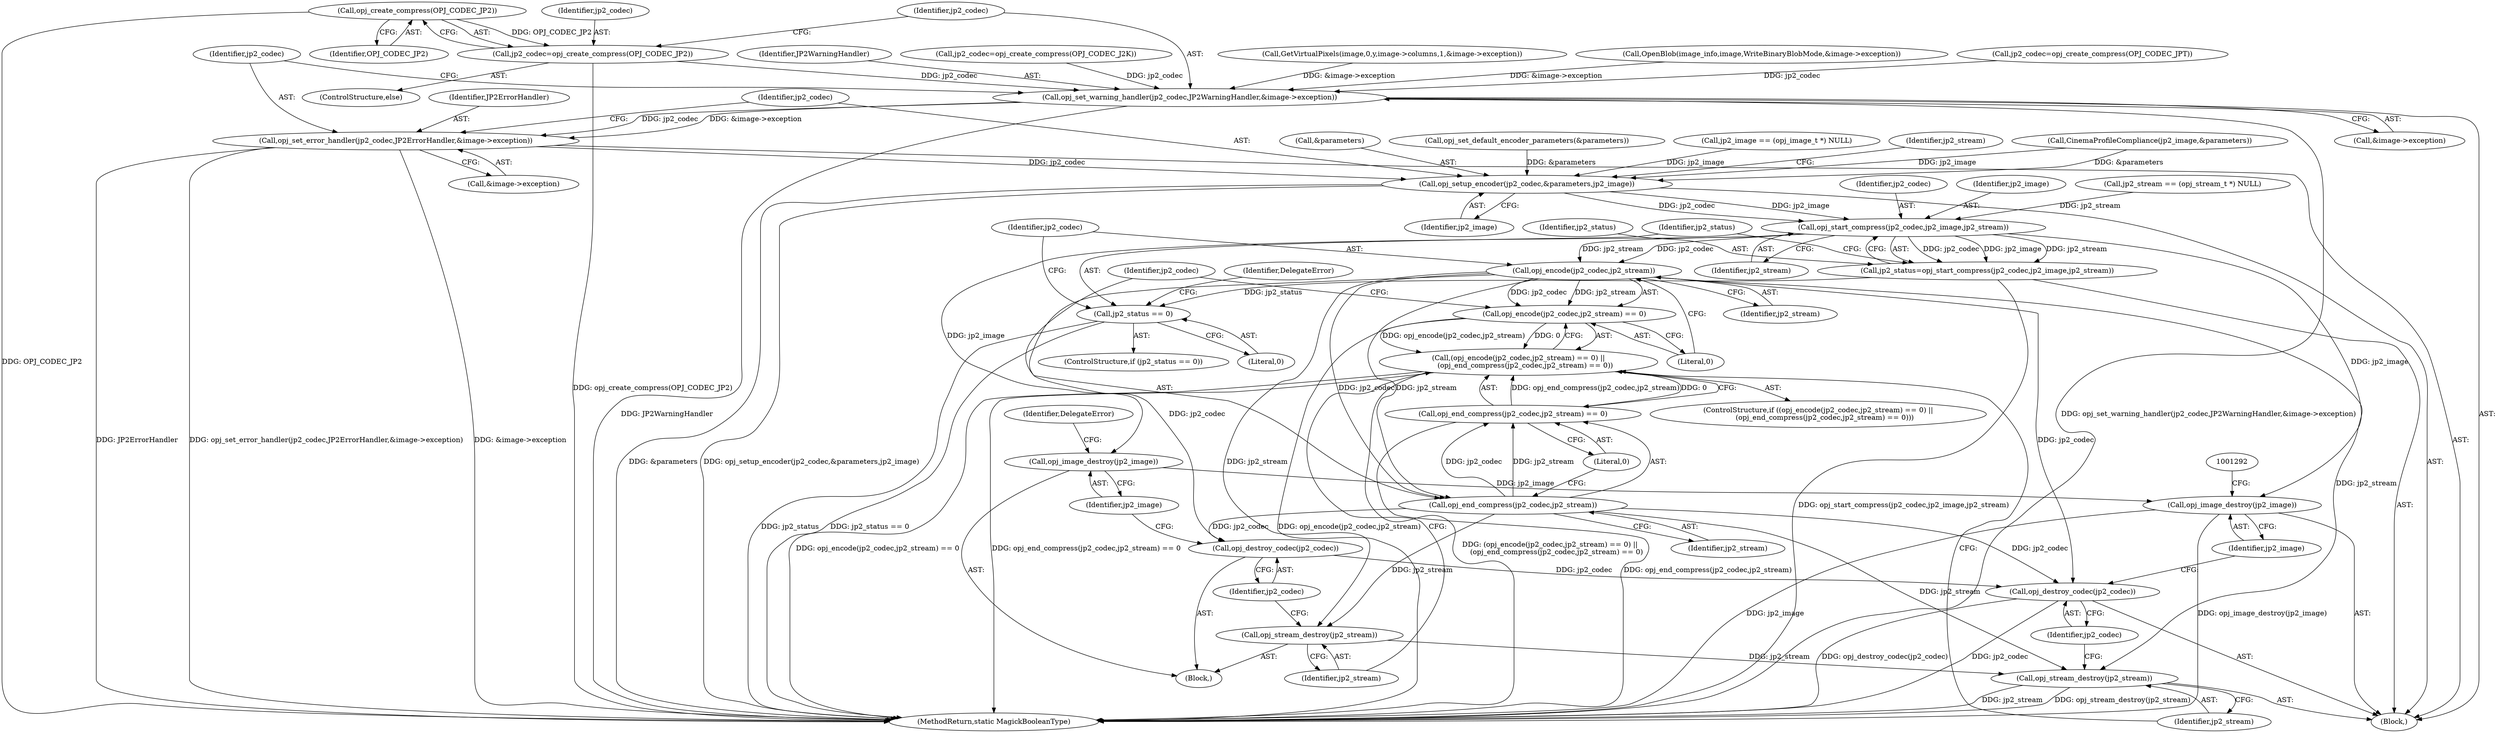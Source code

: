 digraph "0_ImageMagick_3d5ac8c20846871f1eb3068b65f93da7cd33bfd0_0@API" {
"1001199" [label="(Call,opj_create_compress(OPJ_CODEC_JP2))"];
"1001197" [label="(Call,jp2_codec=opj_create_compress(OPJ_CODEC_JP2))"];
"1001201" [label="(Call,opj_set_warning_handler(jp2_codec,JP2WarningHandler,&image->exception))"];
"1001208" [label="(Call,opj_set_error_handler(jp2_codec,JP2ErrorHandler,&image->exception))"];
"1001215" [label="(Call,opj_setup_encoder(jp2_codec,&parameters,jp2_image))"];
"1001252" [label="(Call,opj_start_compress(jp2_codec,jp2_image,jp2_stream))"];
"1001250" [label="(Call,jp2_status=opj_start_compress(jp2_codec,jp2_image,jp2_stream))"];
"1001257" [label="(Call,jp2_status == 0)"];
"1001266" [label="(Call,opj_encode(jp2_codec,jp2_stream))"];
"1001265" [label="(Call,opj_encode(jp2_codec,jp2_stream) == 0)"];
"1001264" [label="(Call,(opj_encode(jp2_codec,jp2_stream) == 0) ||\n      (opj_end_compress(jp2_codec,jp2_stream) == 0))"];
"1001271" [label="(Call,opj_end_compress(jp2_codec,jp2_stream))"];
"1001270" [label="(Call,opj_end_compress(jp2_codec,jp2_stream) == 0)"];
"1001276" [label="(Call,opj_stream_destroy(jp2_stream))"];
"1001285" [label="(Call,opj_stream_destroy(jp2_stream))"];
"1001278" [label="(Call,opj_destroy_codec(jp2_codec))"];
"1001287" [label="(Call,opj_destroy_codec(jp2_codec))"];
"1001280" [label="(Call,opj_image_destroy(jp2_image))"];
"1001289" [label="(Call,opj_image_destroy(jp2_image))"];
"1001208" [label="(Call,opj_set_error_handler(jp2_codec,JP2ErrorHandler,&image->exception))"];
"1001202" [label="(Identifier,jp2_codec)"];
"1001196" [label="(ControlStructure,else)"];
"1000957" [label="(Call,GetVirtualPixels(image,0,y,image->columns,1,&image->exception))"];
"1001272" [label="(Identifier,jp2_codec)"];
"1000167" [label="(Call,OpenBlob(image_info,image,WriteBinaryBlobMode,&image->exception))"];
"1001263" [label="(ControlStructure,if ((opj_encode(jp2_codec,jp2_stream) == 0) ||\n      (opj_end_compress(jp2_codec,jp2_stream) == 0)))"];
"1001266" [label="(Call,opj_encode(jp2_codec,jp2_stream))"];
"1001216" [label="(Identifier,jp2_codec)"];
"1001281" [label="(Identifier,jp2_image)"];
"1001257" [label="(Call,jp2_status == 0)"];
"1001258" [label="(Identifier,jp2_status)"];
"1001179" [label="(Call,jp2_codec=opj_create_compress(OPJ_CODEC_JPT))"];
"1001215" [label="(Call,opj_setup_encoder(jp2_codec,&parameters,jp2_image))"];
"1001269" [label="(Literal,0)"];
"1001278" [label="(Call,opj_destroy_codec(jp2_codec))"];
"1001267" [label="(Identifier,jp2_codec)"];
"1001280" [label="(Call,opj_image_destroy(jp2_image))"];
"1001265" [label="(Call,opj_encode(jp2_codec,jp2_stream) == 0)"];
"1001253" [label="(Identifier,jp2_codec)"];
"1001209" [label="(Identifier,jp2_codec)"];
"1001286" [label="(Identifier,jp2_stream)"];
"1001290" [label="(Identifier,jp2_image)"];
"1001197" [label="(Call,jp2_codec=opj_create_compress(OPJ_CODEC_JP2))"];
"1001217" [label="(Call,&parameters)"];
"1000181" [label="(Call,opj_set_default_encoder_parameters(&parameters))"];
"1001254" [label="(Identifier,jp2_image)"];
"1001270" [label="(Call,opj_end_compress(jp2_codec,jp2_stream) == 0)"];
"1001297" [label="(MethodReturn,static MagickBooleanType)"];
"1001256" [label="(ControlStructure,if (jp2_status == 0))"];
"1001250" [label="(Call,jp2_status=opj_start_compress(jp2_codec,jp2_image,jp2_stream))"];
"1001259" [label="(Literal,0)"];
"1001276" [label="(Call,opj_stream_destroy(jp2_stream))"];
"1001203" [label="(Identifier,JP2WarningHandler)"];
"1001264" [label="(Call,(opj_encode(jp2_codec,jp2_stream) == 0) ||\n      (opj_end_compress(jp2_codec,jp2_stream) == 0))"];
"1001198" [label="(Identifier,jp2_codec)"];
"1000112" [label="(Block,)"];
"1001255" [label="(Identifier,jp2_stream)"];
"1001289" [label="(Call,opj_image_destroy(jp2_image))"];
"1001192" [label="(Call,jp2_codec=opj_create_compress(OPJ_CODEC_J2K))"];
"1000806" [label="(Call,jp2_image == (opj_image_t *) NULL)"];
"1001268" [label="(Identifier,jp2_stream)"];
"1001221" [label="(Identifier,jp2_stream)"];
"1001275" [label="(Block,)"];
"1001204" [label="(Call,&image->exception)"];
"1001252" [label="(Call,opj_start_compress(jp2_codec,jp2_image,jp2_stream))"];
"1001273" [label="(Identifier,jp2_stream)"];
"1000904" [label="(Call,CinemaProfileCompliance(jp2_image,&parameters))"];
"1001200" [label="(Identifier,OPJ_CODEC_JP2)"];
"1001283" [label="(Identifier,DelegateError)"];
"1001274" [label="(Literal,0)"];
"1001251" [label="(Identifier,jp2_status)"];
"1001261" [label="(Identifier,DelegateError)"];
"1001285" [label="(Call,opj_stream_destroy(jp2_stream))"];
"1001210" [label="(Identifier,JP2ErrorHandler)"];
"1001199" [label="(Call,opj_create_compress(OPJ_CODEC_JP2))"];
"1001279" [label="(Identifier,jp2_codec)"];
"1001288" [label="(Identifier,jp2_codec)"];
"1001201" [label="(Call,opj_set_warning_handler(jp2_codec,JP2WarningHandler,&image->exception))"];
"1001271" [label="(Call,opj_end_compress(jp2_codec,jp2_stream))"];
"1001277" [label="(Identifier,jp2_stream)"];
"1001211" [label="(Call,&image->exception)"];
"1001219" [label="(Identifier,jp2_image)"];
"1001287" [label="(Call,opj_destroy_codec(jp2_codec))"];
"1001242" [label="(Call,jp2_stream == (opj_stream_t *) NULL)"];
"1001199" -> "1001197"  [label="AST: "];
"1001199" -> "1001200"  [label="CFG: "];
"1001200" -> "1001199"  [label="AST: "];
"1001197" -> "1001199"  [label="CFG: "];
"1001199" -> "1001297"  [label="DDG: OPJ_CODEC_JP2"];
"1001199" -> "1001197"  [label="DDG: OPJ_CODEC_JP2"];
"1001197" -> "1001196"  [label="AST: "];
"1001198" -> "1001197"  [label="AST: "];
"1001202" -> "1001197"  [label="CFG: "];
"1001197" -> "1001297"  [label="DDG: opj_create_compress(OPJ_CODEC_JP2)"];
"1001197" -> "1001201"  [label="DDG: jp2_codec"];
"1001201" -> "1000112"  [label="AST: "];
"1001201" -> "1001204"  [label="CFG: "];
"1001202" -> "1001201"  [label="AST: "];
"1001203" -> "1001201"  [label="AST: "];
"1001204" -> "1001201"  [label="AST: "];
"1001209" -> "1001201"  [label="CFG: "];
"1001201" -> "1001297"  [label="DDG: JP2WarningHandler"];
"1001201" -> "1001297"  [label="DDG: opj_set_warning_handler(jp2_codec,JP2WarningHandler,&image->exception)"];
"1001179" -> "1001201"  [label="DDG: jp2_codec"];
"1001192" -> "1001201"  [label="DDG: jp2_codec"];
"1000957" -> "1001201"  [label="DDG: &image->exception"];
"1000167" -> "1001201"  [label="DDG: &image->exception"];
"1001201" -> "1001208"  [label="DDG: jp2_codec"];
"1001201" -> "1001208"  [label="DDG: &image->exception"];
"1001208" -> "1000112"  [label="AST: "];
"1001208" -> "1001211"  [label="CFG: "];
"1001209" -> "1001208"  [label="AST: "];
"1001210" -> "1001208"  [label="AST: "];
"1001211" -> "1001208"  [label="AST: "];
"1001216" -> "1001208"  [label="CFG: "];
"1001208" -> "1001297"  [label="DDG: opj_set_error_handler(jp2_codec,JP2ErrorHandler,&image->exception)"];
"1001208" -> "1001297"  [label="DDG: &image->exception"];
"1001208" -> "1001297"  [label="DDG: JP2ErrorHandler"];
"1001208" -> "1001215"  [label="DDG: jp2_codec"];
"1001215" -> "1000112"  [label="AST: "];
"1001215" -> "1001219"  [label="CFG: "];
"1001216" -> "1001215"  [label="AST: "];
"1001217" -> "1001215"  [label="AST: "];
"1001219" -> "1001215"  [label="AST: "];
"1001221" -> "1001215"  [label="CFG: "];
"1001215" -> "1001297"  [label="DDG: opj_setup_encoder(jp2_codec,&parameters,jp2_image)"];
"1001215" -> "1001297"  [label="DDG: &parameters"];
"1000181" -> "1001215"  [label="DDG: &parameters"];
"1000904" -> "1001215"  [label="DDG: &parameters"];
"1000904" -> "1001215"  [label="DDG: jp2_image"];
"1000806" -> "1001215"  [label="DDG: jp2_image"];
"1001215" -> "1001252"  [label="DDG: jp2_codec"];
"1001215" -> "1001252"  [label="DDG: jp2_image"];
"1001252" -> "1001250"  [label="AST: "];
"1001252" -> "1001255"  [label="CFG: "];
"1001253" -> "1001252"  [label="AST: "];
"1001254" -> "1001252"  [label="AST: "];
"1001255" -> "1001252"  [label="AST: "];
"1001250" -> "1001252"  [label="CFG: "];
"1001252" -> "1001250"  [label="DDG: jp2_codec"];
"1001252" -> "1001250"  [label="DDG: jp2_image"];
"1001252" -> "1001250"  [label="DDG: jp2_stream"];
"1001242" -> "1001252"  [label="DDG: jp2_stream"];
"1001252" -> "1001266"  [label="DDG: jp2_codec"];
"1001252" -> "1001266"  [label="DDG: jp2_stream"];
"1001252" -> "1001280"  [label="DDG: jp2_image"];
"1001252" -> "1001289"  [label="DDG: jp2_image"];
"1001250" -> "1000112"  [label="AST: "];
"1001251" -> "1001250"  [label="AST: "];
"1001258" -> "1001250"  [label="CFG: "];
"1001250" -> "1001297"  [label="DDG: opj_start_compress(jp2_codec,jp2_image,jp2_stream)"];
"1001250" -> "1001257"  [label="DDG: jp2_status"];
"1001257" -> "1001256"  [label="AST: "];
"1001257" -> "1001259"  [label="CFG: "];
"1001258" -> "1001257"  [label="AST: "];
"1001259" -> "1001257"  [label="AST: "];
"1001261" -> "1001257"  [label="CFG: "];
"1001267" -> "1001257"  [label="CFG: "];
"1001257" -> "1001297"  [label="DDG: jp2_status"];
"1001257" -> "1001297"  [label="DDG: jp2_status == 0"];
"1001266" -> "1001265"  [label="AST: "];
"1001266" -> "1001268"  [label="CFG: "];
"1001267" -> "1001266"  [label="AST: "];
"1001268" -> "1001266"  [label="AST: "];
"1001269" -> "1001266"  [label="CFG: "];
"1001266" -> "1001265"  [label="DDG: jp2_codec"];
"1001266" -> "1001265"  [label="DDG: jp2_stream"];
"1001266" -> "1001271"  [label="DDG: jp2_codec"];
"1001266" -> "1001271"  [label="DDG: jp2_stream"];
"1001266" -> "1001276"  [label="DDG: jp2_stream"];
"1001266" -> "1001278"  [label="DDG: jp2_codec"];
"1001266" -> "1001285"  [label="DDG: jp2_stream"];
"1001266" -> "1001287"  [label="DDG: jp2_codec"];
"1001265" -> "1001264"  [label="AST: "];
"1001265" -> "1001269"  [label="CFG: "];
"1001269" -> "1001265"  [label="AST: "];
"1001272" -> "1001265"  [label="CFG: "];
"1001264" -> "1001265"  [label="CFG: "];
"1001265" -> "1001297"  [label="DDG: opj_encode(jp2_codec,jp2_stream)"];
"1001265" -> "1001264"  [label="DDG: opj_encode(jp2_codec,jp2_stream)"];
"1001265" -> "1001264"  [label="DDG: 0"];
"1001264" -> "1001263"  [label="AST: "];
"1001264" -> "1001270"  [label="CFG: "];
"1001270" -> "1001264"  [label="AST: "];
"1001277" -> "1001264"  [label="CFG: "];
"1001286" -> "1001264"  [label="CFG: "];
"1001264" -> "1001297"  [label="DDG: opj_encode(jp2_codec,jp2_stream) == 0"];
"1001264" -> "1001297"  [label="DDG: opj_end_compress(jp2_codec,jp2_stream) == 0"];
"1001264" -> "1001297"  [label="DDG: (opj_encode(jp2_codec,jp2_stream) == 0) ||\n      (opj_end_compress(jp2_codec,jp2_stream) == 0)"];
"1001270" -> "1001264"  [label="DDG: opj_end_compress(jp2_codec,jp2_stream)"];
"1001270" -> "1001264"  [label="DDG: 0"];
"1001271" -> "1001270"  [label="AST: "];
"1001271" -> "1001273"  [label="CFG: "];
"1001272" -> "1001271"  [label="AST: "];
"1001273" -> "1001271"  [label="AST: "];
"1001274" -> "1001271"  [label="CFG: "];
"1001271" -> "1001270"  [label="DDG: jp2_codec"];
"1001271" -> "1001270"  [label="DDG: jp2_stream"];
"1001271" -> "1001276"  [label="DDG: jp2_stream"];
"1001271" -> "1001278"  [label="DDG: jp2_codec"];
"1001271" -> "1001285"  [label="DDG: jp2_stream"];
"1001271" -> "1001287"  [label="DDG: jp2_codec"];
"1001270" -> "1001274"  [label="CFG: "];
"1001274" -> "1001270"  [label="AST: "];
"1001270" -> "1001297"  [label="DDG: opj_end_compress(jp2_codec,jp2_stream)"];
"1001276" -> "1001275"  [label="AST: "];
"1001276" -> "1001277"  [label="CFG: "];
"1001277" -> "1001276"  [label="AST: "];
"1001279" -> "1001276"  [label="CFG: "];
"1001276" -> "1001285"  [label="DDG: jp2_stream"];
"1001285" -> "1000112"  [label="AST: "];
"1001285" -> "1001286"  [label="CFG: "];
"1001286" -> "1001285"  [label="AST: "];
"1001288" -> "1001285"  [label="CFG: "];
"1001285" -> "1001297"  [label="DDG: jp2_stream"];
"1001285" -> "1001297"  [label="DDG: opj_stream_destroy(jp2_stream)"];
"1001278" -> "1001275"  [label="AST: "];
"1001278" -> "1001279"  [label="CFG: "];
"1001279" -> "1001278"  [label="AST: "];
"1001281" -> "1001278"  [label="CFG: "];
"1001278" -> "1001287"  [label="DDG: jp2_codec"];
"1001287" -> "1000112"  [label="AST: "];
"1001287" -> "1001288"  [label="CFG: "];
"1001288" -> "1001287"  [label="AST: "];
"1001290" -> "1001287"  [label="CFG: "];
"1001287" -> "1001297"  [label="DDG: jp2_codec"];
"1001287" -> "1001297"  [label="DDG: opj_destroy_codec(jp2_codec)"];
"1001280" -> "1001275"  [label="AST: "];
"1001280" -> "1001281"  [label="CFG: "];
"1001281" -> "1001280"  [label="AST: "];
"1001283" -> "1001280"  [label="CFG: "];
"1001280" -> "1001289"  [label="DDG: jp2_image"];
"1001289" -> "1000112"  [label="AST: "];
"1001289" -> "1001290"  [label="CFG: "];
"1001290" -> "1001289"  [label="AST: "];
"1001292" -> "1001289"  [label="CFG: "];
"1001289" -> "1001297"  [label="DDG: jp2_image"];
"1001289" -> "1001297"  [label="DDG: opj_image_destroy(jp2_image)"];
}
